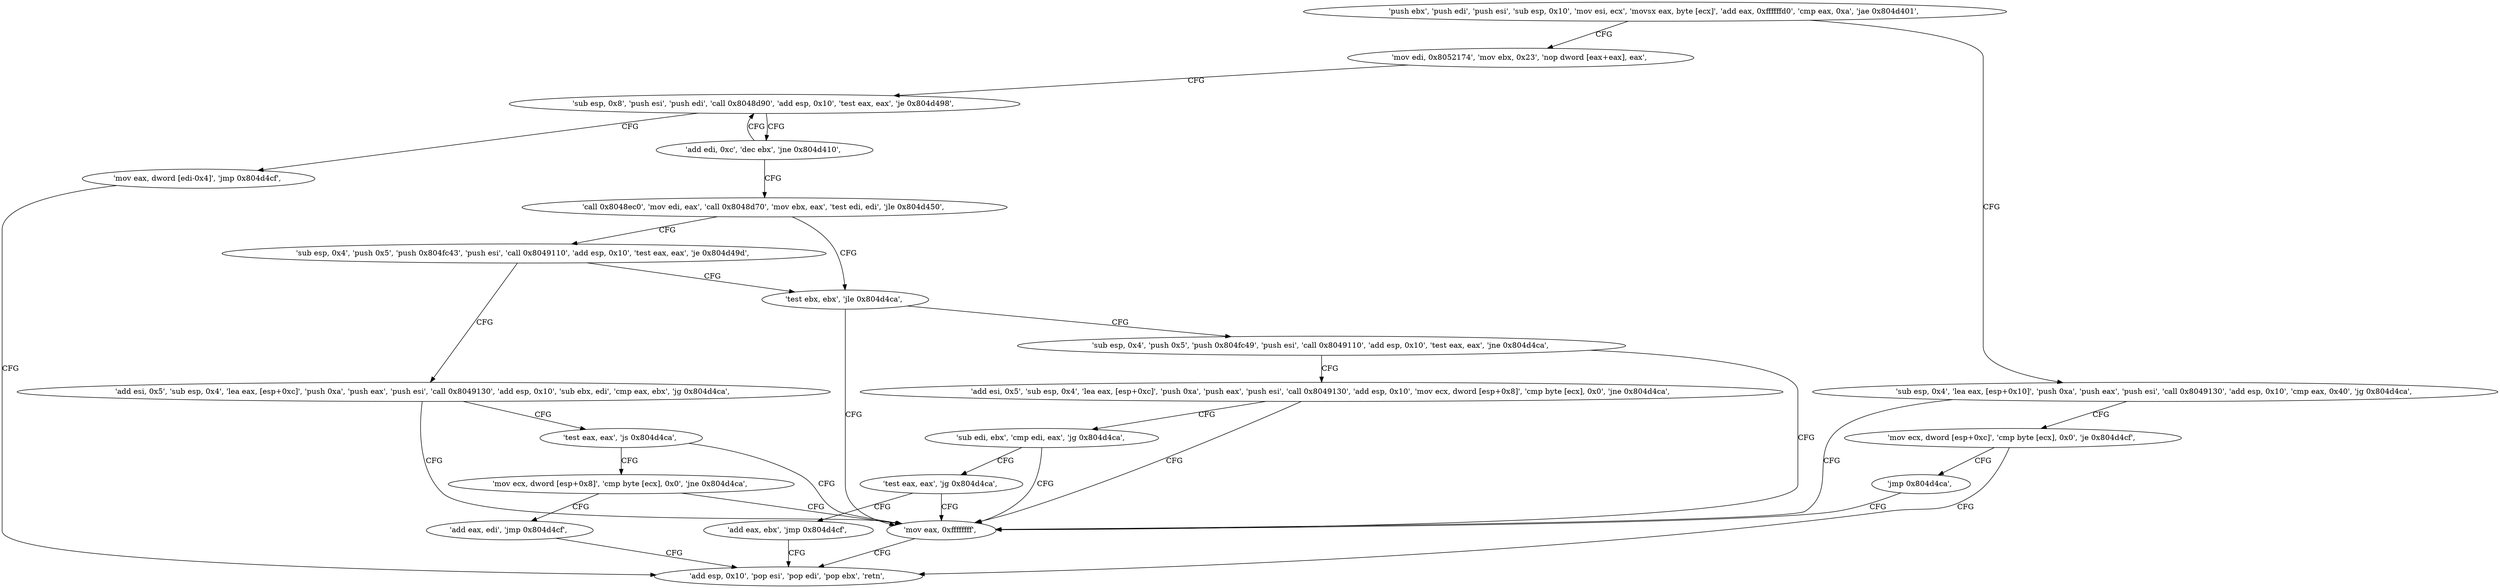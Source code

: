 digraph "func" {
"134534080" [label = "'push ebx', 'push edi', 'push esi', 'sub esp, 0x10', 'mov esi, ecx', 'movsx eax, byte [ecx]', 'add eax, 0xffffffd0', 'cmp eax, 0xa', 'jae 0x804d401', " ]
"134534145" [label = "'mov edi, 0x8052174', 'mov ebx, 0x23', 'nop dword [eax+eax], eax', " ]
"134534099" [label = "'sub esp, 0x4', 'lea eax, [esp+0x10]', 'push 0xa', 'push eax', 'push esi', 'call 0x8049130', 'add esp, 0x10', 'cmp eax, 0x40', 'jg 0x804d4ca', " ]
"134534160" [label = "'sub esp, 0x8', 'push esi', 'push edi', 'call 0x8048d90', 'add esp, 0x10', 'test eax, eax', 'je 0x804d498', " ]
"134534346" [label = "'mov eax, 0xffffffff', " ]
"134534127" [label = "'mov ecx, dword [esp+0xc]', 'cmp byte [ecx], 0x0', 'je 0x804d4cf', " ]
"134534296" [label = "'mov eax, dword [edi-0x4]', 'jmp 0x804d4cf', " ]
"134534351" [label = "'add esp, 0x10', 'pop esi', 'pop edi', 'pop ebx', 'retn', " ]
"134534177" [label = "'add edi, 0xc', 'dec ebx', 'jne 0x804d410', " ]
"134534183" [label = "'call 0x8048ec0', 'mov edi, eax', 'call 0x8048d70', 'mov ebx, eax', 'test edi, edi', 'jle 0x804d450', " ]
"134534140" [label = "'jmp 0x804d4ca', " ]
"134534224" [label = "'test ebx, ebx', 'jle 0x804d4ca', " ]
"134534201" [label = "'sub esp, 0x4', 'push 0x5', 'push 0x804fc43', 'push esi', 'call 0x8049110', 'add esp, 0x10', 'test eax, eax', 'je 0x804d49d', " ]
"134534228" [label = "'sub esp, 0x4', 'push 0x5', 'push 0x804fc49', 'push esi', 'call 0x8049110', 'add esp, 0x10', 'test eax, eax', 'jne 0x804d4ca', " ]
"134534301" [label = "'add esi, 0x5', 'sub esp, 0x4', 'lea eax, [esp+0xc]', 'push 0xa', 'push eax', 'push esi', 'call 0x8049130', 'add esp, 0x10', 'sub ebx, edi', 'cmp eax, ebx', 'jg 0x804d4ca', " ]
"134534251" [label = "'add esi, 0x5', 'sub esp, 0x4', 'lea eax, [esp+0xc]', 'push 0xa', 'push eax', 'push esi', 'call 0x8049130', 'add esp, 0x10', 'mov ecx, dword [esp+0x8]', 'cmp byte [ecx], 0x0', 'jne 0x804d4ca', " ]
"134534329" [label = "'test eax, eax', 'js 0x804d4ca', " ]
"134534282" [label = "'sub edi, ebx', 'cmp edi, eax', 'jg 0x804d4ca', " ]
"134534333" [label = "'mov ecx, dword [esp+0x8]', 'cmp byte [ecx], 0x0', 'jne 0x804d4ca', " ]
"134534288" [label = "'test eax, eax', 'jg 0x804d4ca', " ]
"134534342" [label = "'add eax, edi', 'jmp 0x804d4cf', " ]
"134534292" [label = "'add eax, ebx', 'jmp 0x804d4cf', " ]
"134534080" -> "134534145" [ label = "CFG" ]
"134534080" -> "134534099" [ label = "CFG" ]
"134534145" -> "134534160" [ label = "CFG" ]
"134534099" -> "134534346" [ label = "CFG" ]
"134534099" -> "134534127" [ label = "CFG" ]
"134534160" -> "134534296" [ label = "CFG" ]
"134534160" -> "134534177" [ label = "CFG" ]
"134534346" -> "134534351" [ label = "CFG" ]
"134534127" -> "134534351" [ label = "CFG" ]
"134534127" -> "134534140" [ label = "CFG" ]
"134534296" -> "134534351" [ label = "CFG" ]
"134534177" -> "134534160" [ label = "CFG" ]
"134534177" -> "134534183" [ label = "CFG" ]
"134534183" -> "134534224" [ label = "CFG" ]
"134534183" -> "134534201" [ label = "CFG" ]
"134534140" -> "134534346" [ label = "CFG" ]
"134534224" -> "134534346" [ label = "CFG" ]
"134534224" -> "134534228" [ label = "CFG" ]
"134534201" -> "134534301" [ label = "CFG" ]
"134534201" -> "134534224" [ label = "CFG" ]
"134534228" -> "134534346" [ label = "CFG" ]
"134534228" -> "134534251" [ label = "CFG" ]
"134534301" -> "134534346" [ label = "CFG" ]
"134534301" -> "134534329" [ label = "CFG" ]
"134534251" -> "134534346" [ label = "CFG" ]
"134534251" -> "134534282" [ label = "CFG" ]
"134534329" -> "134534346" [ label = "CFG" ]
"134534329" -> "134534333" [ label = "CFG" ]
"134534282" -> "134534346" [ label = "CFG" ]
"134534282" -> "134534288" [ label = "CFG" ]
"134534333" -> "134534346" [ label = "CFG" ]
"134534333" -> "134534342" [ label = "CFG" ]
"134534288" -> "134534346" [ label = "CFG" ]
"134534288" -> "134534292" [ label = "CFG" ]
"134534342" -> "134534351" [ label = "CFG" ]
"134534292" -> "134534351" [ label = "CFG" ]
}
